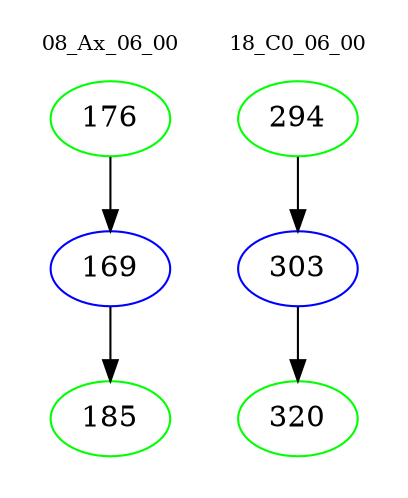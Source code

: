 digraph{
subgraph cluster_0 {
color = white
label = "08_Ax_06_00";
fontsize=10;
T0_176 [label="176", color="green"]
T0_176 -> T0_169 [color="black"]
T0_169 [label="169", color="blue"]
T0_169 -> T0_185 [color="black"]
T0_185 [label="185", color="green"]
}
subgraph cluster_1 {
color = white
label = "18_C0_06_00";
fontsize=10;
T1_294 [label="294", color="green"]
T1_294 -> T1_303 [color="black"]
T1_303 [label="303", color="blue"]
T1_303 -> T1_320 [color="black"]
T1_320 [label="320", color="green"]
}
}
